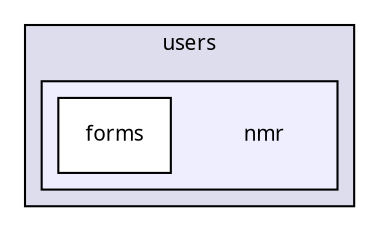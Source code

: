 digraph G {
  compound=true
  node [ fontsize=10, fontname="FreeSans.ttf"];
  edge [ labelfontsize=9, labelfontname="FreeSans.ttf"];
  subgraph clusterdir_1b092230b1fd5a3e6d578edf1ed86c7f {
    graph [ bgcolor="#ddddee", pencolor="black", label="users" fontname="FreeSans.ttf", fontsize=10, URL="dir_1b092230b1fd5a3e6d578edf1ed86c7f.html"]
  subgraph clusterdir_31b09b643b82741926021f1ae3b49441 {
    graph [ bgcolor="#eeeeff", pencolor="black", label="" URL="dir_31b09b643b82741926021f1ae3b49441.html"];
    dir_31b09b643b82741926021f1ae3b49441 [shape=plaintext label="nmr"];
    dir_39de6fa5a3b136fdec321c919c16186b [shape=box label="forms" color="black" fillcolor="white" style="filled" URL="dir_39de6fa5a3b136fdec321c919c16186b.html"];
  }
  }
}

